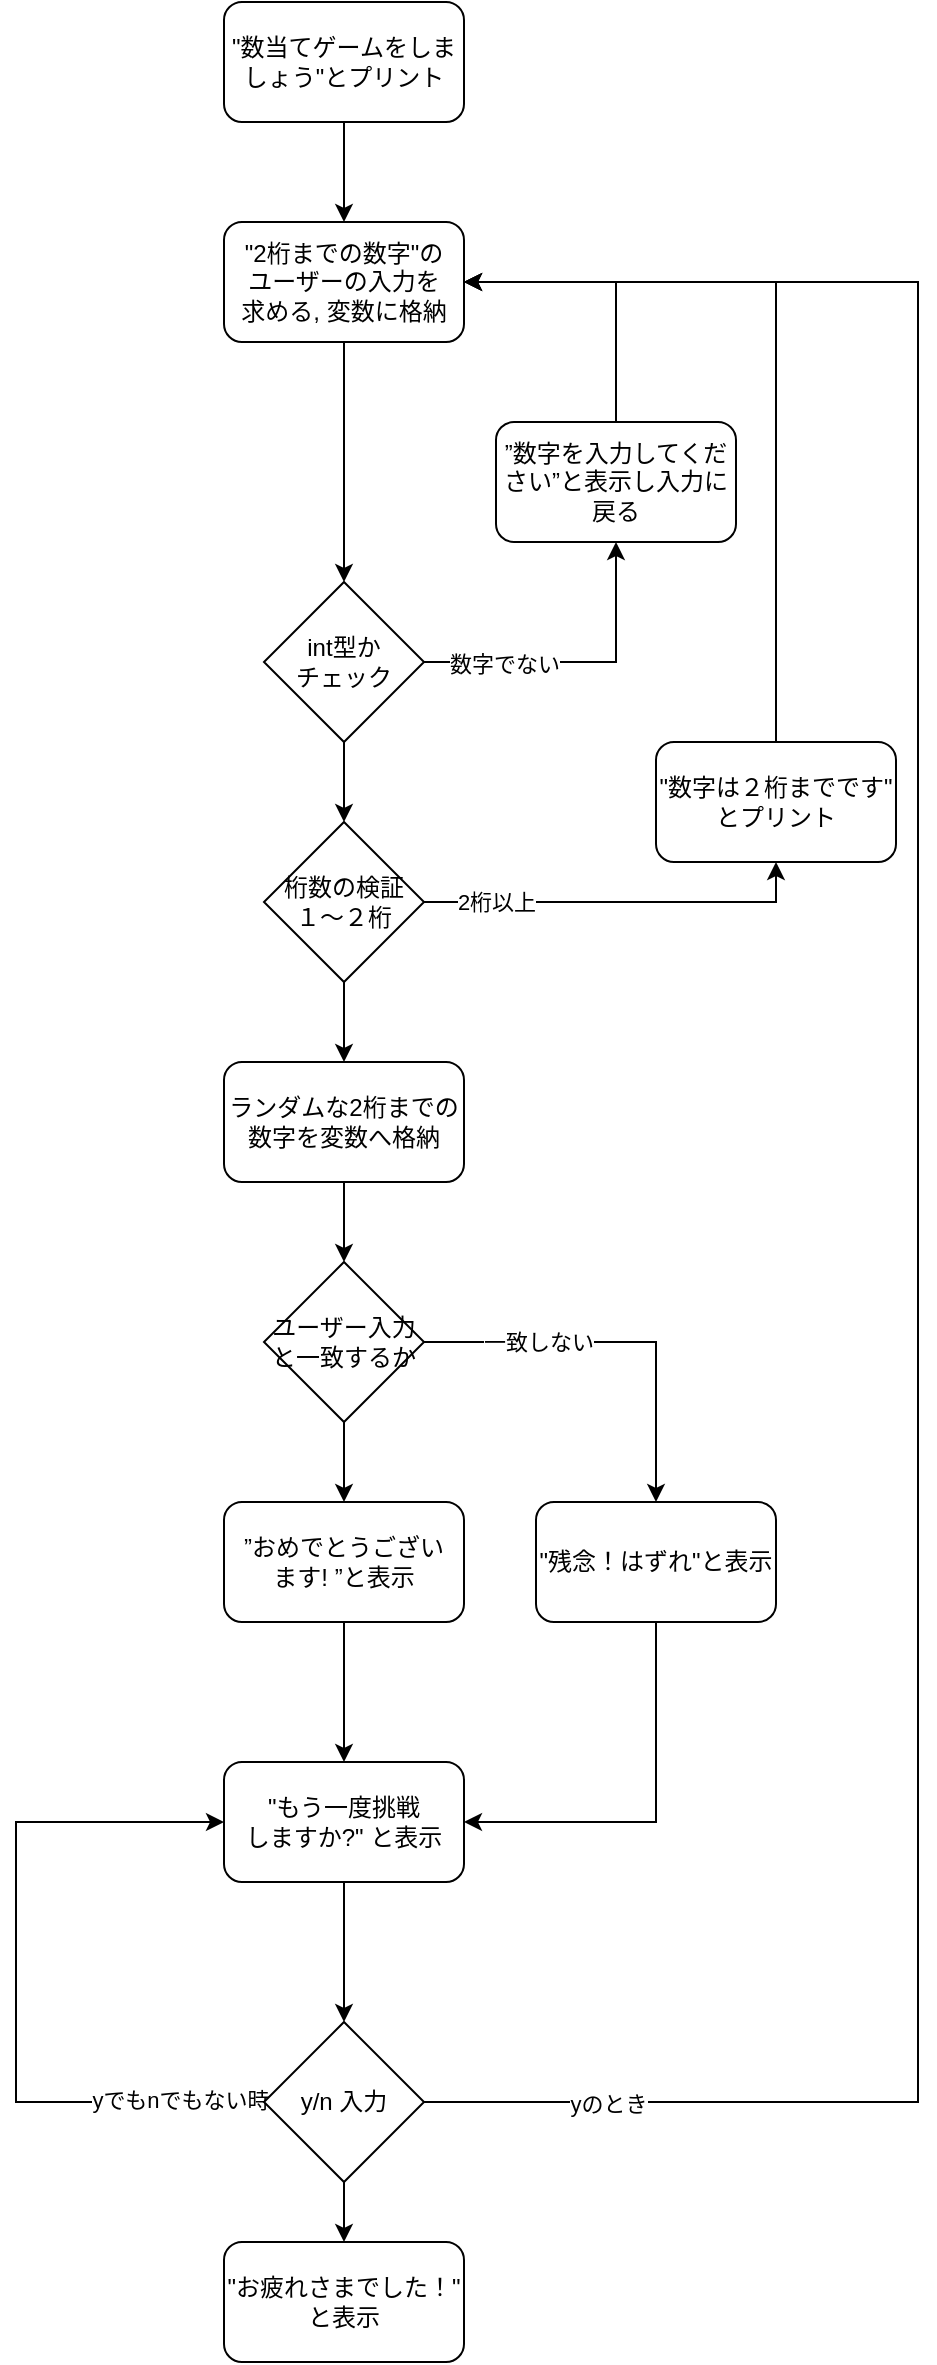 <mxfile version="24.7.17">
  <diagram name="ページ1" id="xtAuDafYuQu7YBXw1Qt7">
    <mxGraphModel dx="1042" dy="1798" grid="1" gridSize="10" guides="1" tooltips="1" connect="1" arrows="1" fold="1" page="1" pageScale="1" pageWidth="827" pageHeight="1169" math="0" shadow="0">
      <root>
        <mxCell id="0" />
        <mxCell id="1" parent="0" />
        <mxCell id="NDuk3JSvDHiowfhNgBDW-3" style="edgeStyle=orthogonalEdgeStyle;rounded=0;orthogonalLoop=1;jettySize=auto;html=1;entryX=0.5;entryY=0;entryDx=0;entryDy=0;" edge="1" parent="1" source="NDuk3JSvDHiowfhNgBDW-1" target="NDuk3JSvDHiowfhNgBDW-2">
          <mxGeometry relative="1" as="geometry" />
        </mxCell>
        <mxCell id="NDuk3JSvDHiowfhNgBDW-1" value="&quot;2桁までの数字&quot;の&lt;div&gt;ユーザーの入力を&lt;div&gt;求める, 変数に格納&lt;/div&gt;&lt;/div&gt;" style="rounded=1;whiteSpace=wrap;html=1;" vertex="1" parent="1">
          <mxGeometry x="354" y="70" width="120" height="60" as="geometry" />
        </mxCell>
        <mxCell id="NDuk3JSvDHiowfhNgBDW-6" style="edgeStyle=orthogonalEdgeStyle;rounded=0;orthogonalLoop=1;jettySize=auto;html=1;entryX=0.5;entryY=1;entryDx=0;entryDy=0;" edge="1" parent="1" source="NDuk3JSvDHiowfhNgBDW-2" target="NDuk3JSvDHiowfhNgBDW-5">
          <mxGeometry relative="1" as="geometry">
            <mxPoint x="580" y="290" as="targetPoint" />
          </mxGeometry>
        </mxCell>
        <mxCell id="NDuk3JSvDHiowfhNgBDW-8" value="数字でない" style="edgeLabel;html=1;align=center;verticalAlign=middle;resizable=0;points=[];" vertex="1" connectable="0" parent="NDuk3JSvDHiowfhNgBDW-6">
          <mxGeometry x="-0.491" y="-1" relative="1" as="geometry">
            <mxPoint as="offset" />
          </mxGeometry>
        </mxCell>
        <mxCell id="NDuk3JSvDHiowfhNgBDW-13" style="edgeStyle=orthogonalEdgeStyle;rounded=0;orthogonalLoop=1;jettySize=auto;html=1;entryX=0.5;entryY=0;entryDx=0;entryDy=0;" edge="1" parent="1" source="NDuk3JSvDHiowfhNgBDW-2" target="NDuk3JSvDHiowfhNgBDW-12">
          <mxGeometry relative="1" as="geometry" />
        </mxCell>
        <mxCell id="NDuk3JSvDHiowfhNgBDW-2" value="&lt;div&gt;int型か&lt;/div&gt;&lt;div&gt;チェック&lt;/div&gt;" style="rhombus;whiteSpace=wrap;html=1;" vertex="1" parent="1">
          <mxGeometry x="374" y="250" width="80" height="80" as="geometry" />
        </mxCell>
        <mxCell id="NDuk3JSvDHiowfhNgBDW-9" style="edgeStyle=orthogonalEdgeStyle;rounded=0;orthogonalLoop=1;jettySize=auto;html=1;entryX=1;entryY=0.5;entryDx=0;entryDy=0;" edge="1" parent="1" source="NDuk3JSvDHiowfhNgBDW-5" target="NDuk3JSvDHiowfhNgBDW-1">
          <mxGeometry relative="1" as="geometry">
            <mxPoint x="570" y="90" as="targetPoint" />
            <Array as="points">
              <mxPoint x="550" y="100" />
            </Array>
          </mxGeometry>
        </mxCell>
        <mxCell id="NDuk3JSvDHiowfhNgBDW-5" value="”数字を入力してください”と表示し入力に戻る" style="rounded=1;whiteSpace=wrap;html=1;" vertex="1" parent="1">
          <mxGeometry x="490" y="170" width="120" height="60" as="geometry" />
        </mxCell>
        <mxCell id="NDuk3JSvDHiowfhNgBDW-11" style="edgeStyle=orthogonalEdgeStyle;rounded=0;orthogonalLoop=1;jettySize=auto;html=1;entryX=0.5;entryY=0;entryDx=0;entryDy=0;" edge="1" parent="1" source="NDuk3JSvDHiowfhNgBDW-10" target="NDuk3JSvDHiowfhNgBDW-1">
          <mxGeometry relative="1" as="geometry" />
        </mxCell>
        <mxCell id="NDuk3JSvDHiowfhNgBDW-10" value="&quot;数当てゲームをしましょう&quot;とプリント" style="rounded=1;whiteSpace=wrap;html=1;" vertex="1" parent="1">
          <mxGeometry x="354" y="-40" width="120" height="60" as="geometry" />
        </mxCell>
        <mxCell id="NDuk3JSvDHiowfhNgBDW-19" style="edgeStyle=orthogonalEdgeStyle;rounded=0;orthogonalLoop=1;jettySize=auto;html=1;" edge="1" parent="1" source="NDuk3JSvDHiowfhNgBDW-12" target="NDuk3JSvDHiowfhNgBDW-18">
          <mxGeometry relative="1" as="geometry" />
        </mxCell>
        <mxCell id="NDuk3JSvDHiowfhNgBDW-21" style="edgeStyle=orthogonalEdgeStyle;rounded=0;orthogonalLoop=1;jettySize=auto;html=1;entryX=0.5;entryY=1;entryDx=0;entryDy=0;" edge="1" parent="1" source="NDuk3JSvDHiowfhNgBDW-12" target="NDuk3JSvDHiowfhNgBDW-20">
          <mxGeometry relative="1" as="geometry">
            <mxPoint x="280" y="410" as="targetPoint" />
          </mxGeometry>
        </mxCell>
        <mxCell id="NDuk3JSvDHiowfhNgBDW-23" value="2桁以上" style="edgeLabel;html=1;align=center;verticalAlign=middle;resizable=0;points=[];" vertex="1" connectable="0" parent="NDuk3JSvDHiowfhNgBDW-21">
          <mxGeometry x="-0.635" relative="1" as="geometry">
            <mxPoint as="offset" />
          </mxGeometry>
        </mxCell>
        <mxCell id="NDuk3JSvDHiowfhNgBDW-12" value="桁数の検証&lt;div&gt;１～２桁&lt;/div&gt;" style="rhombus;whiteSpace=wrap;html=1;" vertex="1" parent="1">
          <mxGeometry x="374" y="370" width="80" height="80" as="geometry" />
        </mxCell>
        <mxCell id="NDuk3JSvDHiowfhNgBDW-25" style="edgeStyle=orthogonalEdgeStyle;rounded=0;orthogonalLoop=1;jettySize=auto;html=1;entryX=0.5;entryY=0;entryDx=0;entryDy=0;" edge="1" parent="1" source="NDuk3JSvDHiowfhNgBDW-18" target="NDuk3JSvDHiowfhNgBDW-24">
          <mxGeometry relative="1" as="geometry" />
        </mxCell>
        <mxCell id="NDuk3JSvDHiowfhNgBDW-18" value="ランダムな2桁までの数字を変数へ格納" style="rounded=1;whiteSpace=wrap;html=1;" vertex="1" parent="1">
          <mxGeometry x="354" y="490" width="120" height="60" as="geometry" />
        </mxCell>
        <mxCell id="NDuk3JSvDHiowfhNgBDW-41" style="edgeStyle=orthogonalEdgeStyle;rounded=0;orthogonalLoop=1;jettySize=auto;html=1;entryX=1;entryY=0.5;entryDx=0;entryDy=0;" edge="1" parent="1" source="NDuk3JSvDHiowfhNgBDW-20" target="NDuk3JSvDHiowfhNgBDW-1">
          <mxGeometry relative="1" as="geometry">
            <mxPoint x="630" y="90" as="targetPoint" />
            <Array as="points">
              <mxPoint x="630" y="100" />
            </Array>
          </mxGeometry>
        </mxCell>
        <mxCell id="NDuk3JSvDHiowfhNgBDW-20" value="&quot;数字は２桁までです&quot;&lt;div&gt;とプリント&lt;/div&gt;" style="rounded=1;whiteSpace=wrap;html=1;" vertex="1" parent="1">
          <mxGeometry x="570" y="330" width="120" height="60" as="geometry" />
        </mxCell>
        <mxCell id="NDuk3JSvDHiowfhNgBDW-31" style="edgeStyle=orthogonalEdgeStyle;rounded=0;orthogonalLoop=1;jettySize=auto;html=1;entryX=0.5;entryY=0;entryDx=0;entryDy=0;" edge="1" parent="1" source="NDuk3JSvDHiowfhNgBDW-24" target="NDuk3JSvDHiowfhNgBDW-30">
          <mxGeometry relative="1" as="geometry" />
        </mxCell>
        <mxCell id="NDuk3JSvDHiowfhNgBDW-32" style="edgeStyle=orthogonalEdgeStyle;rounded=0;orthogonalLoop=1;jettySize=auto;html=1;entryX=0.5;entryY=0;entryDx=0;entryDy=0;" edge="1" parent="1" source="NDuk3JSvDHiowfhNgBDW-24" target="NDuk3JSvDHiowfhNgBDW-27">
          <mxGeometry relative="1" as="geometry" />
        </mxCell>
        <mxCell id="NDuk3JSvDHiowfhNgBDW-33" value="一致しない" style="edgeLabel;html=1;align=center;verticalAlign=middle;resizable=0;points=[];" vertex="1" connectable="0" parent="NDuk3JSvDHiowfhNgBDW-32">
          <mxGeometry x="-0.426" relative="1" as="geometry">
            <mxPoint as="offset" />
          </mxGeometry>
        </mxCell>
        <mxCell id="NDuk3JSvDHiowfhNgBDW-24" value="ユーザー入力&lt;div&gt;と一致するか&lt;/div&gt;" style="rhombus;whiteSpace=wrap;html=1;" vertex="1" parent="1">
          <mxGeometry x="374" y="590" width="80" height="80" as="geometry" />
        </mxCell>
        <mxCell id="NDuk3JSvDHiowfhNgBDW-36" style="edgeStyle=orthogonalEdgeStyle;rounded=0;orthogonalLoop=1;jettySize=auto;html=1;entryX=1;entryY=0.5;entryDx=0;entryDy=0;" edge="1" parent="1" source="NDuk3JSvDHiowfhNgBDW-27" target="NDuk3JSvDHiowfhNgBDW-34">
          <mxGeometry relative="1" as="geometry">
            <mxPoint x="570" y="870" as="targetPoint" />
            <Array as="points">
              <mxPoint x="570" y="870" />
            </Array>
          </mxGeometry>
        </mxCell>
        <mxCell id="NDuk3JSvDHiowfhNgBDW-27" value="&quot;残念！はずれ&quot;と表示" style="rounded=1;whiteSpace=wrap;html=1;" vertex="1" parent="1">
          <mxGeometry x="510" y="710" width="120" height="60" as="geometry" />
        </mxCell>
        <mxCell id="NDuk3JSvDHiowfhNgBDW-35" style="edgeStyle=orthogonalEdgeStyle;rounded=0;orthogonalLoop=1;jettySize=auto;html=1;entryX=0.5;entryY=0;entryDx=0;entryDy=0;" edge="1" parent="1" source="NDuk3JSvDHiowfhNgBDW-30" target="NDuk3JSvDHiowfhNgBDW-34">
          <mxGeometry relative="1" as="geometry" />
        </mxCell>
        <mxCell id="NDuk3JSvDHiowfhNgBDW-30" value="”おめでとうござい&lt;div&gt;ます! ”と表示&lt;/div&gt;" style="rounded=1;whiteSpace=wrap;html=1;" vertex="1" parent="1">
          <mxGeometry x="354" y="710" width="120" height="60" as="geometry" />
        </mxCell>
        <mxCell id="NDuk3JSvDHiowfhNgBDW-38" style="edgeStyle=orthogonalEdgeStyle;rounded=0;orthogonalLoop=1;jettySize=auto;html=1;entryX=0.5;entryY=0;entryDx=0;entryDy=0;" edge="1" parent="1" source="NDuk3JSvDHiowfhNgBDW-34" target="NDuk3JSvDHiowfhNgBDW-37">
          <mxGeometry relative="1" as="geometry" />
        </mxCell>
        <mxCell id="NDuk3JSvDHiowfhNgBDW-34" value="&quot;もう一度挑戦&lt;div&gt;しますか?&quot; と表示&lt;/div&gt;" style="rounded=1;whiteSpace=wrap;html=1;" vertex="1" parent="1">
          <mxGeometry x="354" y="840" width="120" height="60" as="geometry" />
        </mxCell>
        <mxCell id="NDuk3JSvDHiowfhNgBDW-39" style="edgeStyle=orthogonalEdgeStyle;rounded=0;orthogonalLoop=1;jettySize=auto;html=1;entryX=1;entryY=0.5;entryDx=0;entryDy=0;" edge="1" parent="1" source="NDuk3JSvDHiowfhNgBDW-37" target="NDuk3JSvDHiowfhNgBDW-1">
          <mxGeometry relative="1" as="geometry">
            <mxPoint x="480" y="100" as="targetPoint" />
            <Array as="points">
              <mxPoint x="701" y="1010" />
              <mxPoint x="701" y="100" />
            </Array>
          </mxGeometry>
        </mxCell>
        <mxCell id="NDuk3JSvDHiowfhNgBDW-42" value="yのとき" style="edgeLabel;html=1;align=center;verticalAlign=middle;resizable=0;points=[];" vertex="1" connectable="0" parent="NDuk3JSvDHiowfhNgBDW-39">
          <mxGeometry x="-0.868" y="-1" relative="1" as="geometry">
            <mxPoint as="offset" />
          </mxGeometry>
        </mxCell>
        <mxCell id="NDuk3JSvDHiowfhNgBDW-44" style="edgeStyle=orthogonalEdgeStyle;rounded=0;orthogonalLoop=1;jettySize=auto;html=1;entryX=0;entryY=0.5;entryDx=0;entryDy=0;" edge="1" parent="1" source="NDuk3JSvDHiowfhNgBDW-37" target="NDuk3JSvDHiowfhNgBDW-34">
          <mxGeometry relative="1" as="geometry">
            <mxPoint x="240" y="870" as="targetPoint" />
            <Array as="points">
              <mxPoint x="250" y="1010" />
              <mxPoint x="250" y="870" />
            </Array>
          </mxGeometry>
        </mxCell>
        <mxCell id="NDuk3JSvDHiowfhNgBDW-45" value="yでもnでもない時" style="edgeLabel;html=1;align=center;verticalAlign=middle;resizable=0;points=[];" vertex="1" connectable="0" parent="NDuk3JSvDHiowfhNgBDW-44">
          <mxGeometry x="-0.773" y="-1" relative="1" as="geometry">
            <mxPoint as="offset" />
          </mxGeometry>
        </mxCell>
        <mxCell id="NDuk3JSvDHiowfhNgBDW-47" style="edgeStyle=orthogonalEdgeStyle;rounded=0;orthogonalLoop=1;jettySize=auto;html=1;entryX=0.5;entryY=0;entryDx=0;entryDy=0;" edge="1" parent="1" source="NDuk3JSvDHiowfhNgBDW-37" target="NDuk3JSvDHiowfhNgBDW-46">
          <mxGeometry relative="1" as="geometry" />
        </mxCell>
        <mxCell id="NDuk3JSvDHiowfhNgBDW-37" value="y/n 入力" style="rhombus;whiteSpace=wrap;html=1;" vertex="1" parent="1">
          <mxGeometry x="374" y="970" width="80" height="80" as="geometry" />
        </mxCell>
        <mxCell id="NDuk3JSvDHiowfhNgBDW-46" value="&quot;お疲れさまでした！&quot;&lt;div&gt;と表示&lt;/div&gt;" style="rounded=1;whiteSpace=wrap;html=1;" vertex="1" parent="1">
          <mxGeometry x="354" y="1080" width="120" height="60" as="geometry" />
        </mxCell>
      </root>
    </mxGraphModel>
  </diagram>
</mxfile>
